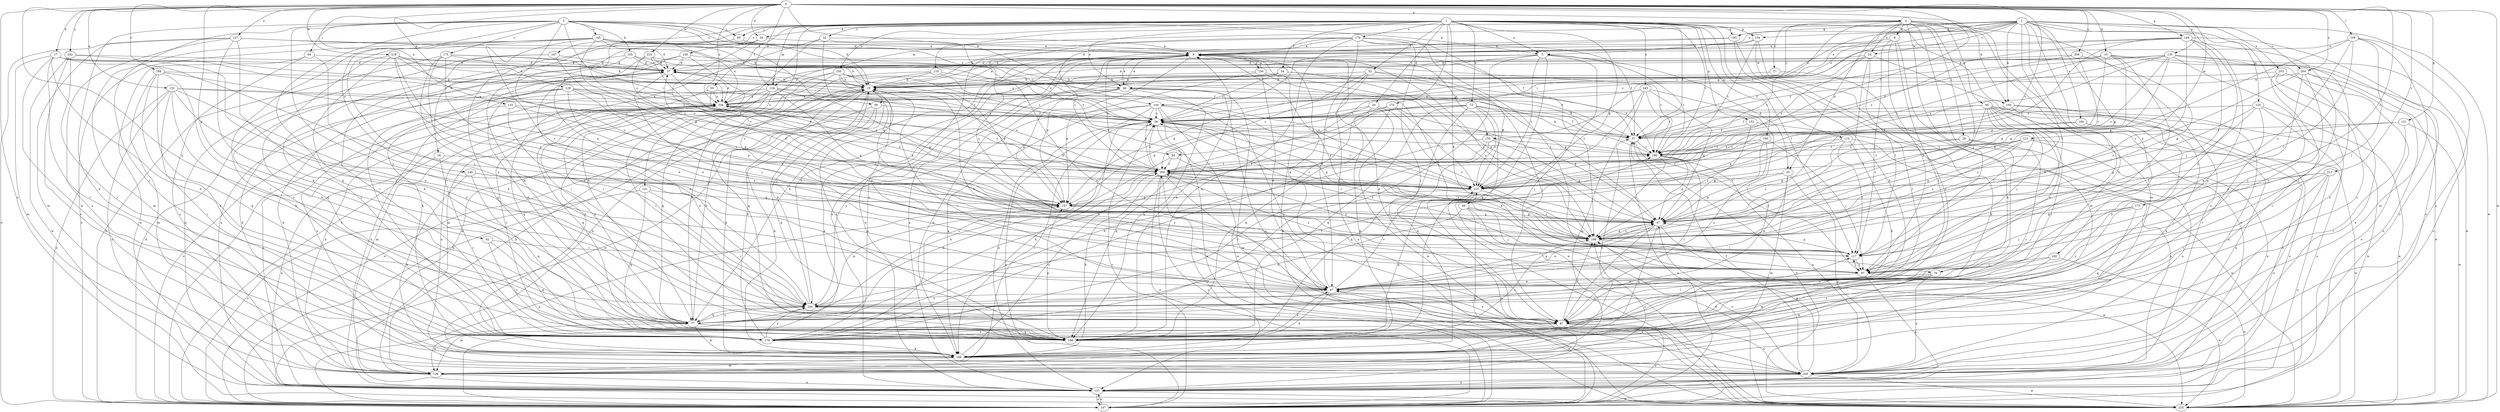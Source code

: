 strict digraph  {
0;
1;
2;
3;
4;
5;
8;
9;
10;
17;
18;
19;
20;
22;
24;
26;
27;
28;
34;
35;
37;
46;
47;
52;
54;
55;
57;
62;
66;
67;
73;
76;
77;
80;
84;
87;
93;
94;
95;
97;
100;
102;
106;
108;
110;
115;
117;
121;
124;
125;
126;
127;
129;
132;
133;
135;
137;
140;
141;
144;
145;
146;
147;
148;
151;
152;
154;
155;
156;
157;
160;
165;
166;
169;
173;
174;
175;
176;
179;
180;
182;
186;
195;
204;
205;
206;
213;
215;
218;
223;
225;
234;
242;
244;
245;
247;
250;
253;
254;
0 -> 4  [label=a];
0 -> 10  [label=b];
0 -> 17  [label=b];
0 -> 34  [label=d];
0 -> 46  [label=e];
0 -> 62  [label=g];
0 -> 100  [label=k];
0 -> 108  [label=l];
0 -> 121  [label=m];
0 -> 124  [label=m];
0 -> 127  [label=n];
0 -> 129  [label=n];
0 -> 132  [label=n];
0 -> 133  [label=n];
0 -> 135  [label=n];
0 -> 137  [label=n];
0 -> 148  [label=p];
0 -> 151  [label=p];
0 -> 169  [label=r];
0 -> 173  [label=r];
0 -> 195  [label=t];
0 -> 204  [label=u];
0 -> 206  [label=v];
0 -> 213  [label=v];
0 -> 215  [label=v];
0 -> 218  [label=w];
0 -> 223  [label=w];
0 -> 225  [label=w];
0 -> 234  [label=x];
0 -> 242  [label=y];
0 -> 244  [label=y];
1 -> 5  [label=a];
1 -> 18  [label=b];
1 -> 20  [label=c];
1 -> 22  [label=c];
1 -> 46  [label=e];
1 -> 52  [label=f];
1 -> 54  [label=f];
1 -> 55  [label=f];
1 -> 57  [label=f];
1 -> 66  [label=g];
1 -> 73  [label=h];
1 -> 76  [label=h];
1 -> 93  [label=j];
1 -> 100  [label=k];
1 -> 110  [label=l];
1 -> 115  [label=l];
1 -> 117  [label=l];
1 -> 124  [label=m];
1 -> 140  [label=o];
1 -> 141  [label=o];
1 -> 152  [label=p];
1 -> 154  [label=p];
1 -> 160  [label=q];
1 -> 165  [label=q];
1 -> 174  [label=r];
1 -> 179  [label=s];
1 -> 195  [label=t];
1 -> 245  [label=z];
1 -> 247  [label=z];
1 -> 250  [label=z];
2 -> 5  [label=a];
2 -> 24  [label=c];
2 -> 46  [label=e];
2 -> 67  [label=g];
2 -> 76  [label=h];
2 -> 80  [label=i];
2 -> 100  [label=k];
2 -> 117  [label=l];
2 -> 124  [label=m];
2 -> 125  [label=m];
2 -> 144  [label=o];
2 -> 154  [label=p];
2 -> 165  [label=q];
2 -> 166  [label=q];
2 -> 180  [label=s];
2 -> 182  [label=s];
2 -> 204  [label=u];
2 -> 205  [label=u];
2 -> 225  [label=w];
2 -> 234  [label=x];
2 -> 253  [label=z];
3 -> 5  [label=a];
3 -> 19  [label=b];
3 -> 80  [label=i];
3 -> 84  [label=i];
3 -> 93  [label=j];
3 -> 94  [label=j];
3 -> 102  [label=k];
3 -> 106  [label=k];
3 -> 144  [label=o];
3 -> 145  [label=o];
3 -> 146  [label=o];
3 -> 166  [label=q];
3 -> 175  [label=r];
3 -> 176  [label=r];
3 -> 186  [label=s];
3 -> 244  [label=y];
4 -> 8  [label=a];
4 -> 24  [label=c];
4 -> 26  [label=c];
4 -> 27  [label=c];
4 -> 34  [label=d];
4 -> 35  [label=d];
4 -> 76  [label=h];
4 -> 87  [label=i];
4 -> 94  [label=j];
4 -> 95  [label=j];
4 -> 97  [label=j];
4 -> 126  [label=m];
4 -> 137  [label=n];
4 -> 155  [label=p];
4 -> 186  [label=s];
5 -> 19  [label=b];
5 -> 35  [label=d];
5 -> 37  [label=d];
5 -> 87  [label=i];
5 -> 166  [label=q];
5 -> 176  [label=r];
5 -> 195  [label=t];
5 -> 215  [label=v];
5 -> 234  [label=x];
8 -> 9  [label=a];
8 -> 37  [label=d];
8 -> 87  [label=i];
8 -> 97  [label=j];
8 -> 106  [label=k];
8 -> 117  [label=l];
9 -> 37  [label=d];
9 -> 46  [label=e];
9 -> 77  [label=h];
9 -> 137  [label=n];
9 -> 155  [label=p];
9 -> 156  [label=p];
9 -> 157  [label=p];
9 -> 186  [label=s];
9 -> 244  [label=y];
10 -> 37  [label=d];
10 -> 57  [label=f];
10 -> 67  [label=g];
10 -> 97  [label=j];
10 -> 157  [label=p];
10 -> 176  [label=r];
10 -> 225  [label=w];
10 -> 254  [label=z];
17 -> 28  [label=c];
17 -> 37  [label=d];
17 -> 77  [label=h];
17 -> 97  [label=j];
17 -> 106  [label=k];
17 -> 126  [label=m];
17 -> 176  [label=r];
17 -> 254  [label=z];
18 -> 137  [label=n];
18 -> 176  [label=r];
18 -> 254  [label=z];
19 -> 9  [label=a];
19 -> 37  [label=d];
19 -> 87  [label=i];
19 -> 106  [label=k];
19 -> 166  [label=q];
19 -> 225  [label=w];
19 -> 234  [label=x];
20 -> 28  [label=c];
20 -> 106  [label=k];
20 -> 157  [label=p];
20 -> 186  [label=s];
20 -> 225  [label=w];
22 -> 9  [label=a];
22 -> 67  [label=g];
22 -> 77  [label=h];
22 -> 147  [label=o];
22 -> 186  [label=s];
24 -> 37  [label=d];
24 -> 117  [label=l];
24 -> 137  [label=n];
24 -> 186  [label=s];
24 -> 195  [label=t];
24 -> 254  [label=z];
26 -> 67  [label=g];
26 -> 176  [label=r];
26 -> 195  [label=t];
26 -> 205  [label=u];
27 -> 19  [label=b];
27 -> 106  [label=k];
28 -> 57  [label=f];
28 -> 67  [label=g];
28 -> 106  [label=k];
28 -> 147  [label=o];
28 -> 166  [label=q];
28 -> 215  [label=v];
34 -> 9  [label=a];
34 -> 77  [label=h];
34 -> 176  [label=r];
34 -> 186  [label=s];
35 -> 47  [label=e];
35 -> 67  [label=g];
35 -> 126  [label=m];
35 -> 137  [label=n];
35 -> 215  [label=v];
37 -> 19  [label=b];
37 -> 97  [label=j];
37 -> 254  [label=z];
46 -> 9  [label=a];
46 -> 57  [label=f];
46 -> 106  [label=k];
46 -> 157  [label=p];
46 -> 166  [label=q];
46 -> 205  [label=u];
46 -> 225  [label=w];
46 -> 234  [label=x];
47 -> 9  [label=a];
47 -> 19  [label=b];
47 -> 67  [label=g];
47 -> 106  [label=k];
47 -> 205  [label=u];
47 -> 215  [label=v];
47 -> 244  [label=y];
52 -> 19  [label=b];
52 -> 67  [label=g];
52 -> 147  [label=o];
52 -> 157  [label=p];
52 -> 215  [label=v];
52 -> 254  [label=z];
54 -> 19  [label=b];
54 -> 28  [label=c];
54 -> 67  [label=g];
54 -> 195  [label=t];
54 -> 234  [label=x];
55 -> 166  [label=q];
55 -> 195  [label=t];
55 -> 234  [label=x];
55 -> 254  [label=z];
57 -> 28  [label=c];
57 -> 37  [label=d];
57 -> 97  [label=j];
57 -> 147  [label=o];
57 -> 195  [label=t];
62 -> 117  [label=l];
62 -> 166  [label=q];
62 -> 176  [label=r];
66 -> 67  [label=g];
66 -> 77  [label=h];
66 -> 97  [label=j];
66 -> 137  [label=n];
66 -> 225  [label=w];
67 -> 19  [label=b];
67 -> 28  [label=c];
67 -> 47  [label=e];
67 -> 87  [label=i];
67 -> 166  [label=q];
67 -> 186  [label=s];
67 -> 225  [label=w];
73 -> 28  [label=c];
73 -> 57  [label=f];
73 -> 77  [label=h];
73 -> 97  [label=j];
73 -> 106  [label=k];
73 -> 166  [label=q];
73 -> 215  [label=v];
73 -> 225  [label=w];
76 -> 47  [label=e];
76 -> 106  [label=k];
76 -> 166  [label=q];
76 -> 205  [label=u];
77 -> 19  [label=b];
77 -> 37  [label=d];
77 -> 106  [label=k];
77 -> 126  [label=m];
77 -> 166  [label=q];
77 -> 234  [label=x];
77 -> 244  [label=y];
80 -> 77  [label=h];
80 -> 186  [label=s];
80 -> 254  [label=z];
84 -> 37  [label=d];
84 -> 47  [label=e];
84 -> 137  [label=n];
84 -> 205  [label=u];
87 -> 9  [label=a];
87 -> 47  [label=e];
87 -> 117  [label=l];
87 -> 147  [label=o];
87 -> 176  [label=r];
87 -> 186  [label=s];
87 -> 205  [label=u];
93 -> 9  [label=a];
93 -> 157  [label=p];
94 -> 28  [label=c];
94 -> 106  [label=k];
94 -> 147  [label=o];
94 -> 166  [label=q];
95 -> 28  [label=c];
95 -> 47  [label=e];
95 -> 57  [label=f];
95 -> 87  [label=i];
95 -> 97  [label=j];
95 -> 117  [label=l];
95 -> 137  [label=n];
95 -> 147  [label=o];
95 -> 186  [label=s];
95 -> 225  [label=w];
97 -> 47  [label=e];
97 -> 117  [label=l];
97 -> 137  [label=n];
97 -> 225  [label=w];
97 -> 254  [label=z];
100 -> 28  [label=c];
100 -> 106  [label=k];
100 -> 186  [label=s];
100 -> 205  [label=u];
100 -> 215  [label=v];
102 -> 19  [label=b];
102 -> 37  [label=d];
102 -> 166  [label=q];
102 -> 176  [label=r];
102 -> 195  [label=t];
106 -> 57  [label=f];
106 -> 126  [label=m];
106 -> 205  [label=u];
106 -> 254  [label=z];
108 -> 9  [label=a];
108 -> 67  [label=g];
108 -> 97  [label=j];
108 -> 117  [label=l];
108 -> 126  [label=m];
108 -> 186  [label=s];
108 -> 205  [label=u];
110 -> 19  [label=b];
110 -> 47  [label=e];
110 -> 77  [label=h];
110 -> 166  [label=q];
110 -> 215  [label=v];
115 -> 77  [label=h];
115 -> 117  [label=l];
115 -> 186  [label=s];
115 -> 195  [label=t];
115 -> 225  [label=w];
117 -> 9  [label=a];
117 -> 28  [label=c];
117 -> 67  [label=g];
117 -> 97  [label=j];
117 -> 254  [label=z];
121 -> 67  [label=g];
121 -> 186  [label=s];
121 -> 195  [label=t];
121 -> 205  [label=u];
121 -> 215  [label=v];
121 -> 225  [label=w];
121 -> 254  [label=z];
124 -> 28  [label=c];
124 -> 67  [label=g];
124 -> 87  [label=i];
124 -> 126  [label=m];
124 -> 137  [label=n];
124 -> 147  [label=o];
124 -> 157  [label=p];
124 -> 234  [label=x];
124 -> 254  [label=z];
125 -> 28  [label=c];
125 -> 117  [label=l];
125 -> 147  [label=o];
125 -> 176  [label=r];
125 -> 186  [label=s];
125 -> 225  [label=w];
126 -> 28  [label=c];
126 -> 37  [label=d];
126 -> 137  [label=n];
126 -> 186  [label=s];
126 -> 234  [label=x];
127 -> 9  [label=a];
127 -> 19  [label=b];
127 -> 77  [label=h];
127 -> 87  [label=i];
127 -> 126  [label=m];
127 -> 147  [label=o];
127 -> 205  [label=u];
129 -> 28  [label=c];
129 -> 97  [label=j];
129 -> 106  [label=k];
129 -> 157  [label=p];
129 -> 176  [label=r];
129 -> 186  [label=s];
129 -> 205  [label=u];
129 -> 234  [label=x];
132 -> 28  [label=c];
132 -> 47  [label=e];
132 -> 77  [label=h];
132 -> 137  [label=n];
132 -> 147  [label=o];
132 -> 176  [label=r];
132 -> 234  [label=x];
132 -> 244  [label=y];
133 -> 28  [label=c];
133 -> 147  [label=o];
133 -> 157  [label=p];
133 -> 244  [label=y];
135 -> 28  [label=c];
135 -> 37  [label=d];
135 -> 57  [label=f];
135 -> 67  [label=g];
135 -> 87  [label=i];
135 -> 147  [label=o];
135 -> 205  [label=u];
135 -> 215  [label=v];
135 -> 244  [label=y];
135 -> 254  [label=z];
137 -> 9  [label=a];
137 -> 19  [label=b];
137 -> 147  [label=o];
137 -> 225  [label=w];
137 -> 234  [label=x];
140 -> 37  [label=d];
140 -> 87  [label=i];
140 -> 106  [label=k];
140 -> 137  [label=n];
140 -> 195  [label=t];
141 -> 87  [label=i];
141 -> 147  [label=o];
141 -> 157  [label=p];
141 -> 166  [label=q];
144 -> 28  [label=c];
144 -> 87  [label=i];
144 -> 106  [label=k];
144 -> 137  [label=n];
144 -> 147  [label=o];
144 -> 215  [label=v];
144 -> 225  [label=w];
144 -> 244  [label=y];
144 -> 254  [label=z];
145 -> 9  [label=a];
145 -> 19  [label=b];
145 -> 28  [label=c];
145 -> 37  [label=d];
145 -> 57  [label=f];
145 -> 126  [label=m];
145 -> 147  [label=o];
145 -> 176  [label=r];
145 -> 186  [label=s];
145 -> 215  [label=v];
145 -> 234  [label=x];
145 -> 244  [label=y];
146 -> 47  [label=e];
146 -> 106  [label=k];
146 -> 166  [label=q];
146 -> 215  [label=v];
147 -> 9  [label=a];
147 -> 19  [label=b];
147 -> 28  [label=c];
147 -> 37  [label=d];
147 -> 47  [label=e];
147 -> 137  [label=n];
147 -> 157  [label=p];
147 -> 254  [label=z];
148 -> 9  [label=a];
148 -> 28  [label=c];
148 -> 47  [label=e];
148 -> 87  [label=i];
148 -> 97  [label=j];
148 -> 137  [label=n];
148 -> 186  [label=s];
148 -> 215  [label=v];
148 -> 254  [label=z];
151 -> 57  [label=f];
151 -> 67  [label=g];
151 -> 176  [label=r];
151 -> 225  [label=w];
152 -> 57  [label=f];
152 -> 137  [label=n];
152 -> 186  [label=s];
154 -> 9  [label=a];
154 -> 28  [label=c];
154 -> 126  [label=m];
154 -> 176  [label=r];
154 -> 195  [label=t];
155 -> 67  [label=g];
155 -> 77  [label=h];
155 -> 166  [label=q];
155 -> 176  [label=r];
155 -> 195  [label=t];
156 -> 9  [label=a];
156 -> 19  [label=b];
156 -> 47  [label=e];
156 -> 117  [label=l];
156 -> 157  [label=p];
156 -> 186  [label=s];
157 -> 37  [label=d];
157 -> 67  [label=g];
157 -> 234  [label=x];
160 -> 67  [label=g];
160 -> 97  [label=j];
160 -> 195  [label=t];
160 -> 215  [label=v];
160 -> 244  [label=y];
165 -> 9  [label=a];
165 -> 19  [label=b];
165 -> 77  [label=h];
165 -> 176  [label=r];
166 -> 9  [label=a];
166 -> 47  [label=e];
166 -> 157  [label=p];
166 -> 186  [label=s];
169 -> 19  [label=b];
169 -> 77  [label=h];
169 -> 126  [label=m];
169 -> 157  [label=p];
169 -> 166  [label=q];
169 -> 176  [label=r];
173 -> 67  [label=g];
173 -> 97  [label=j];
173 -> 166  [label=q];
173 -> 244  [label=y];
174 -> 28  [label=c];
174 -> 67  [label=g];
174 -> 166  [label=q];
174 -> 176  [label=r];
174 -> 215  [label=v];
175 -> 19  [label=b];
175 -> 37  [label=d];
175 -> 47  [label=e];
175 -> 57  [label=f];
175 -> 87  [label=i];
175 -> 147  [label=o];
175 -> 244  [label=y];
176 -> 9  [label=a];
176 -> 19  [label=b];
176 -> 28  [label=c];
176 -> 106  [label=k];
176 -> 244  [label=y];
179 -> 9  [label=a];
179 -> 19  [label=b];
179 -> 47  [label=e];
179 -> 57  [label=f];
179 -> 87  [label=i];
179 -> 117  [label=l];
179 -> 137  [label=n];
179 -> 166  [label=q];
179 -> 186  [label=s];
179 -> 254  [label=z];
180 -> 57  [label=f];
180 -> 157  [label=p];
180 -> 205  [label=u];
180 -> 244  [label=y];
182 -> 97  [label=j];
182 -> 176  [label=r];
182 -> 225  [label=w];
182 -> 244  [label=y];
186 -> 67  [label=g];
186 -> 117  [label=l];
195 -> 19  [label=b];
195 -> 67  [label=g];
195 -> 87  [label=i];
195 -> 186  [label=s];
195 -> 205  [label=u];
195 -> 254  [label=z];
204 -> 19  [label=b];
204 -> 47  [label=e];
204 -> 87  [label=i];
204 -> 137  [label=n];
204 -> 186  [label=s];
204 -> 225  [label=w];
205 -> 19  [label=b];
205 -> 57  [label=f];
205 -> 67  [label=g];
205 -> 137  [label=n];
205 -> 186  [label=s];
205 -> 225  [label=w];
206 -> 37  [label=d];
206 -> 57  [label=f];
206 -> 67  [label=g];
206 -> 215  [label=v];
213 -> 87  [label=i];
213 -> 97  [label=j];
213 -> 147  [label=o];
213 -> 157  [label=p];
213 -> 205  [label=u];
213 -> 215  [label=v];
215 -> 157  [label=p];
215 -> 166  [label=q];
215 -> 186  [label=s];
215 -> 225  [label=w];
215 -> 234  [label=x];
218 -> 19  [label=b];
218 -> 37  [label=d];
218 -> 77  [label=h];
218 -> 97  [label=j];
218 -> 166  [label=q];
218 -> 186  [label=s];
218 -> 234  [label=x];
223 -> 28  [label=c];
223 -> 37  [label=d];
223 -> 47  [label=e];
223 -> 215  [label=v];
223 -> 254  [label=z];
225 -> 9  [label=a];
225 -> 57  [label=f];
225 -> 215  [label=v];
234 -> 28  [label=c];
234 -> 37  [label=d];
234 -> 126  [label=m];
234 -> 166  [label=q];
234 -> 176  [label=r];
234 -> 205  [label=u];
234 -> 254  [label=z];
242 -> 37  [label=d];
242 -> 176  [label=r];
242 -> 205  [label=u];
242 -> 225  [label=w];
242 -> 244  [label=y];
244 -> 19  [label=b];
244 -> 37  [label=d];
244 -> 77  [label=h];
244 -> 87  [label=i];
244 -> 126  [label=m];
244 -> 157  [label=p];
244 -> 195  [label=t];
245 -> 67  [label=g];
245 -> 87  [label=i];
245 -> 126  [label=m];
245 -> 195  [label=t];
245 -> 215  [label=v];
245 -> 234  [label=x];
245 -> 254  [label=z];
247 -> 37  [label=d];
247 -> 137  [label=n];
247 -> 176  [label=r];
247 -> 186  [label=s];
250 -> 19  [label=b];
250 -> 28  [label=c];
250 -> 47  [label=e];
250 -> 106  [label=k];
250 -> 126  [label=m];
250 -> 157  [label=p];
250 -> 166  [label=q];
250 -> 215  [label=v];
253 -> 19  [label=b];
253 -> 147  [label=o];
253 -> 176  [label=r];
253 -> 205  [label=u];
254 -> 9  [label=a];
254 -> 28  [label=c];
254 -> 77  [label=h];
254 -> 87  [label=i];
254 -> 106  [label=k];
254 -> 137  [label=n];
254 -> 147  [label=o];
254 -> 186  [label=s];
254 -> 195  [label=t];
254 -> 215  [label=v];
}
